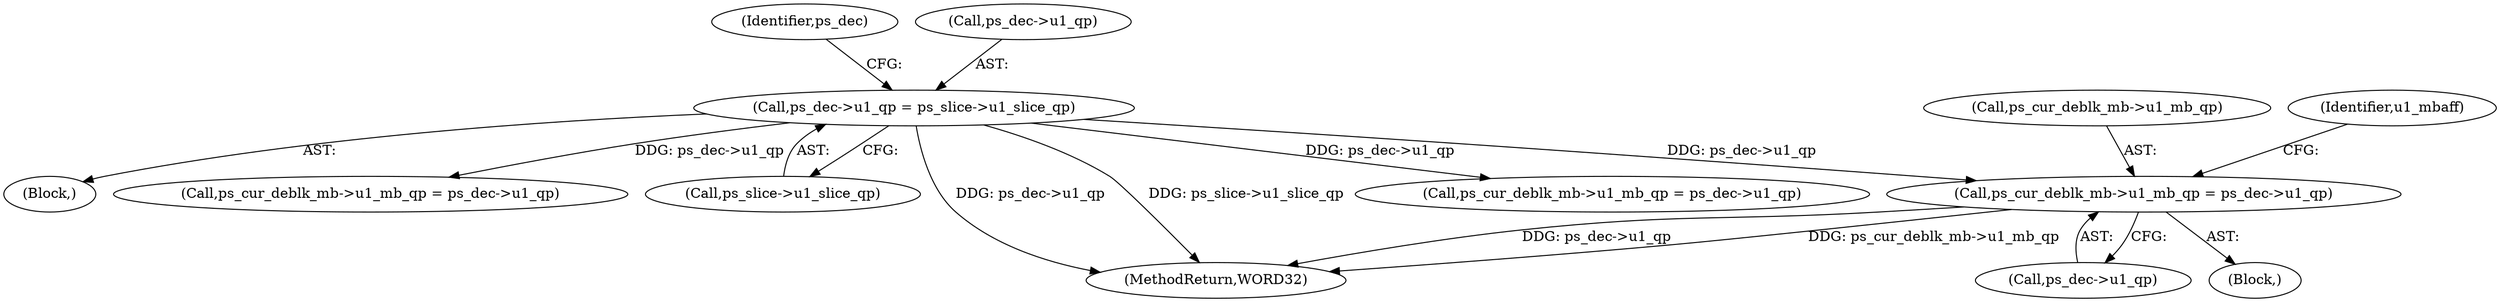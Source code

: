 digraph "0_Android_4a524d3a8ae9aa20c36430008e6bd429443f8f1d_2@pointer" {
"1000492" [label="(Call,ps_cur_deblk_mb->u1_mb_qp = ps_dec->u1_qp)"];
"1000223" [label="(Call,ps_dec->u1_qp = ps_slice->u1_slice_qp)"];
"1000231" [label="(Identifier,ps_dec)"];
"1000641" [label="(Call,ps_cur_deblk_mb->u1_mb_qp = ps_dec->u1_qp)"];
"1000139" [label="(Block,)"];
"1000827" [label="(MethodReturn,WORD32)"];
"1000549" [label="(Call,ps_cur_deblk_mb->u1_mb_qp = ps_dec->u1_qp)"];
"1000224" [label="(Call,ps_dec->u1_qp)"];
"1000654" [label="(Identifier,u1_mbaff)"];
"1000227" [label="(Call,ps_slice->u1_slice_qp)"];
"1000223" [label="(Call,ps_dec->u1_qp = ps_slice->u1_slice_qp)"];
"1000496" [label="(Call,ps_dec->u1_qp)"];
"1000401" [label="(Block,)"];
"1000492" [label="(Call,ps_cur_deblk_mb->u1_mb_qp = ps_dec->u1_qp)"];
"1000493" [label="(Call,ps_cur_deblk_mb->u1_mb_qp)"];
"1000492" -> "1000401"  [label="AST: "];
"1000492" -> "1000496"  [label="CFG: "];
"1000493" -> "1000492"  [label="AST: "];
"1000496" -> "1000492"  [label="AST: "];
"1000654" -> "1000492"  [label="CFG: "];
"1000492" -> "1000827"  [label="DDG: ps_dec->u1_qp"];
"1000492" -> "1000827"  [label="DDG: ps_cur_deblk_mb->u1_mb_qp"];
"1000223" -> "1000492"  [label="DDG: ps_dec->u1_qp"];
"1000223" -> "1000139"  [label="AST: "];
"1000223" -> "1000227"  [label="CFG: "];
"1000224" -> "1000223"  [label="AST: "];
"1000227" -> "1000223"  [label="AST: "];
"1000231" -> "1000223"  [label="CFG: "];
"1000223" -> "1000827"  [label="DDG: ps_slice->u1_slice_qp"];
"1000223" -> "1000827"  [label="DDG: ps_dec->u1_qp"];
"1000223" -> "1000549"  [label="DDG: ps_dec->u1_qp"];
"1000223" -> "1000641"  [label="DDG: ps_dec->u1_qp"];
}
